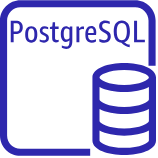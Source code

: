 <mxfile version="18.0.2" type="github"><diagram id="xYMNnJKcNZTtVxn6YlkA" name="Page-1"><mxGraphModel dx="2057" dy="1068" grid="1" gridSize="10" guides="1" tooltips="1" connect="1" arrows="1" fold="1" page="1" pageScale="1" pageWidth="827" pageHeight="1169" math="0" shadow="0"><root><mxCell id="0"/><mxCell id="1" parent="0"/><mxCell id="P72YoBWUTkRKLyUhL-oG-5" value="" style="sketch=0;outlineConnect=0;fontColor=#232F3E;gradientColor=none;fillColor=#2E27AD;strokeColor=none;dashed=0;verticalLabelPosition=bottom;verticalAlign=top;align=center;html=1;fontSize=12;fontStyle=0;aspect=fixed;pointerEvents=1;shape=mxgraph.aws4.rds_postgresql_instance;" parent="1" vertex="1"><mxGeometry x="600" y="300" width="78" height="78" as="geometry"/></mxCell></root></mxGraphModel></diagram></mxfile>
